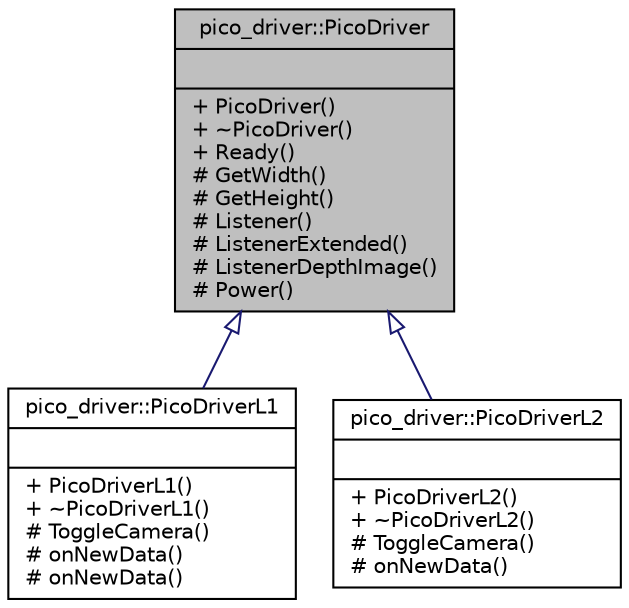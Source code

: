 digraph "pico_driver::PicoDriver"
{
 // LATEX_PDF_SIZE
  edge [fontname="Helvetica",fontsize="10",labelfontname="Helvetica",labelfontsize="10"];
  node [fontname="Helvetica",fontsize="10",shape=record];
  Node1 [label="{pico_driver::PicoDriver\n||+ PicoDriver()\l+ ~PicoDriver()\l+ Ready()\l# GetWidth()\l# GetHeight()\l# Listener()\l# ListenerExtended()\l# ListenerDepthImage()\l# Power()\l}",height=0.2,width=0.4,color="black", fillcolor="grey75", style="filled", fontcolor="black",tooltip=" "];
  Node1 -> Node2 [dir="back",color="midnightblue",fontsize="10",style="solid",arrowtail="onormal",fontname="Helvetica"];
  Node2 [label="{pico_driver::PicoDriverL1\n||+ PicoDriverL1()\l+ ~PicoDriverL1()\l# ToggleCamera()\l# onNewData()\l# onNewData()\l}",height=0.2,width=0.4,color="black", fillcolor="white", style="filled",URL="$classpico__driver_1_1PicoDriverL1.html",tooltip=" "];
  Node1 -> Node3 [dir="back",color="midnightblue",fontsize="10",style="solid",arrowtail="onormal",fontname="Helvetica"];
  Node3 [label="{pico_driver::PicoDriverL2\n||+ PicoDriverL2()\l+ ~PicoDriverL2()\l# ToggleCamera()\l# onNewData()\l}",height=0.2,width=0.4,color="black", fillcolor="white", style="filled",URL="$classpico__driver_1_1PicoDriverL2.html",tooltip=" "];
}
